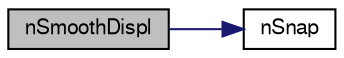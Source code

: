 digraph "nSmoothDispl"
{
  bgcolor="transparent";
  edge [fontname="FreeSans",fontsize="10",labelfontname="FreeSans",labelfontsize="10"];
  node [fontname="FreeSans",fontsize="10",shape=record];
  rankdir="LR";
  Node13 [label="nSmoothDispl",height=0.2,width=0.4,color="black", fillcolor="grey75", style="filled", fontcolor="black"];
  Node13 -> Node14 [color="midnightblue",fontsize="10",style="solid",fontname="FreeSans"];
  Node14 [label="nSnap",height=0.2,width=0.4,color="black",URL="$a24642.html#a2c89cf13c8f6bf0167a6262f892f4b3e",tooltip="Maximum number of snapping relaxation iterations. Should stop. "];
}

